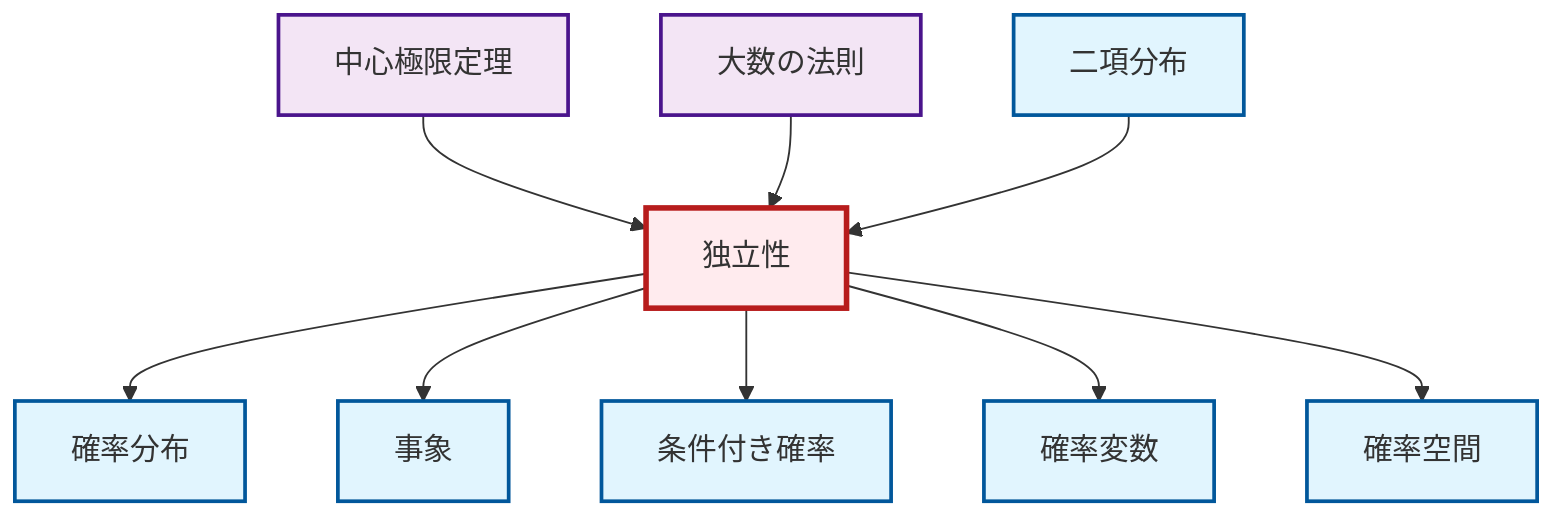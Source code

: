graph TD
    classDef definition fill:#e1f5fe,stroke:#01579b,stroke-width:2px
    classDef theorem fill:#f3e5f5,stroke:#4a148c,stroke-width:2px
    classDef axiom fill:#fff3e0,stroke:#e65100,stroke-width:2px
    classDef example fill:#e8f5e9,stroke:#1b5e20,stroke-width:2px
    classDef current fill:#ffebee,stroke:#b71c1c,stroke-width:3px
    def-random-variable["確率変数"]:::definition
    def-probability-distribution["確率分布"]:::definition
    thm-central-limit["中心極限定理"]:::theorem
    def-event["事象"]:::definition
    def-independence["独立性"]:::definition
    def-binomial-distribution["二項分布"]:::definition
    def-probability-space["確率空間"]:::definition
    thm-law-of-large-numbers["大数の法則"]:::theorem
    def-conditional-probability["条件付き確率"]:::definition
    def-independence --> def-probability-distribution
    def-independence --> def-event
    thm-central-limit --> def-independence
    thm-law-of-large-numbers --> def-independence
    def-binomial-distribution --> def-independence
    def-independence --> def-conditional-probability
    def-independence --> def-random-variable
    def-independence --> def-probability-space
    class def-independence current